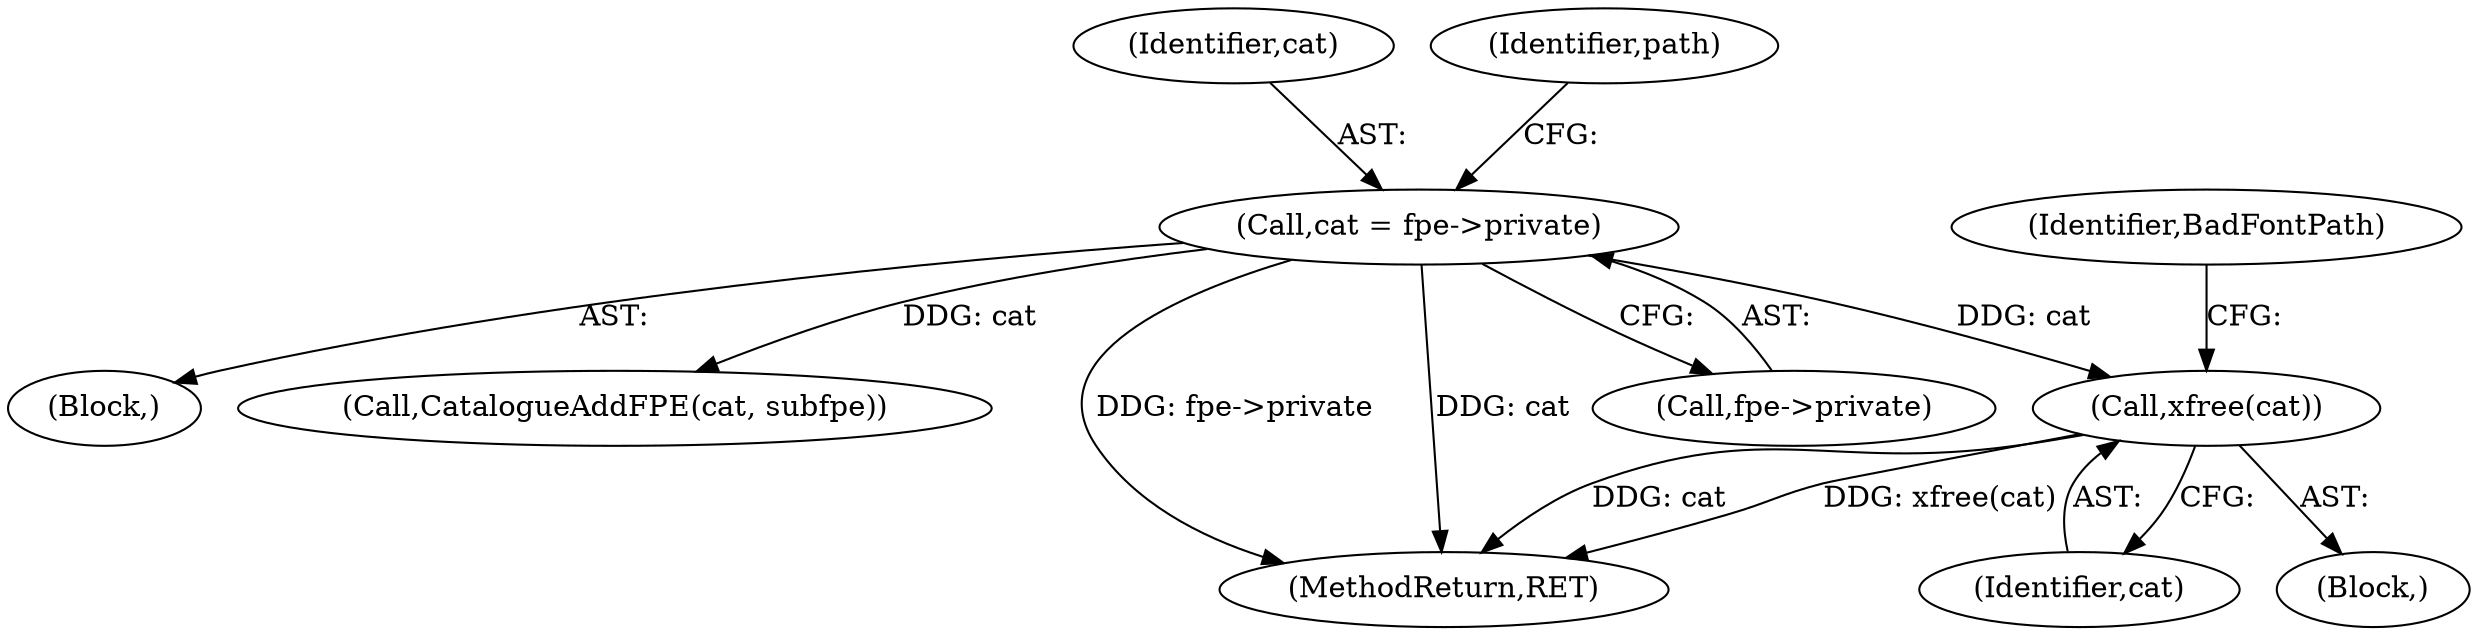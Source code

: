 digraph "0_libxfont_5bf703700ee4a5d6eae20da07cb7a29369667aef@API" {
"1000163" [label="(Call,xfree(cat))"];
"1000106" [label="(Call,cat = fpe->private)"];
"1000166" [label="(Identifier,BadFontPath)"];
"1000104" [label="(Block,)"];
"1000343" [label="(Call,CatalogueAddFPE(cat, subfpe))"];
"1000107" [label="(Identifier,cat)"];
"1000162" [label="(Block,)"];
"1000163" [label="(Call,xfree(cat))"];
"1000122" [label="(Identifier,path)"];
"1000164" [label="(Identifier,cat)"];
"1000106" [label="(Call,cat = fpe->private)"];
"1000378" [label="(MethodReturn,RET)"];
"1000108" [label="(Call,fpe->private)"];
"1000163" -> "1000162"  [label="AST: "];
"1000163" -> "1000164"  [label="CFG: "];
"1000164" -> "1000163"  [label="AST: "];
"1000166" -> "1000163"  [label="CFG: "];
"1000163" -> "1000378"  [label="DDG: cat"];
"1000163" -> "1000378"  [label="DDG: xfree(cat)"];
"1000106" -> "1000163"  [label="DDG: cat"];
"1000106" -> "1000104"  [label="AST: "];
"1000106" -> "1000108"  [label="CFG: "];
"1000107" -> "1000106"  [label="AST: "];
"1000108" -> "1000106"  [label="AST: "];
"1000122" -> "1000106"  [label="CFG: "];
"1000106" -> "1000378"  [label="DDG: fpe->private"];
"1000106" -> "1000378"  [label="DDG: cat"];
"1000106" -> "1000343"  [label="DDG: cat"];
}
